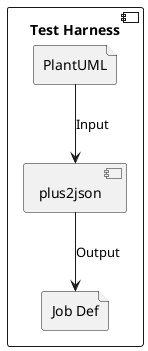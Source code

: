 @startuml
component TestHarness as "Test Harness"{
    component Plus2Json as "plus2json"
    file plantuml as "PlantUML"
    file jobdef as "Job Def"
}
Plus2Json -down-> jobdef : Output
plantuml -down-> Plus2Json : Input
@enduml